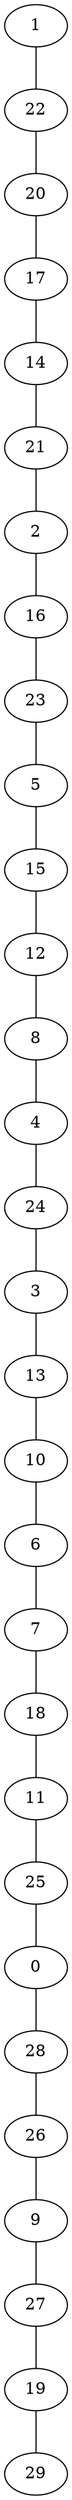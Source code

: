 graph{
   15 -- 12;
   19 -- 29;
   10 -- 6;
   21 -- 2;
   1 -- 22;
   16 -- 23;
   20 -- 17;
   4 -- 24;
   14 -- 21;
   0 -- 28;
   27 -- 19;
   5 -- 15;
   18 -- 11;
   13 -- 10;
   7 -- 18;
   22 -- 20;
   24 -- 3;
   2 -- 16;
   9 -- 27;
   17 -- 14;
   6 -- 7;
   3 -- 13;
   23 -- 5;
   25 -- 0;
   26 -- 9;
   8 -- 4;
   11 -- 25;
   12 -- 8;
   28 -- 26;
}
